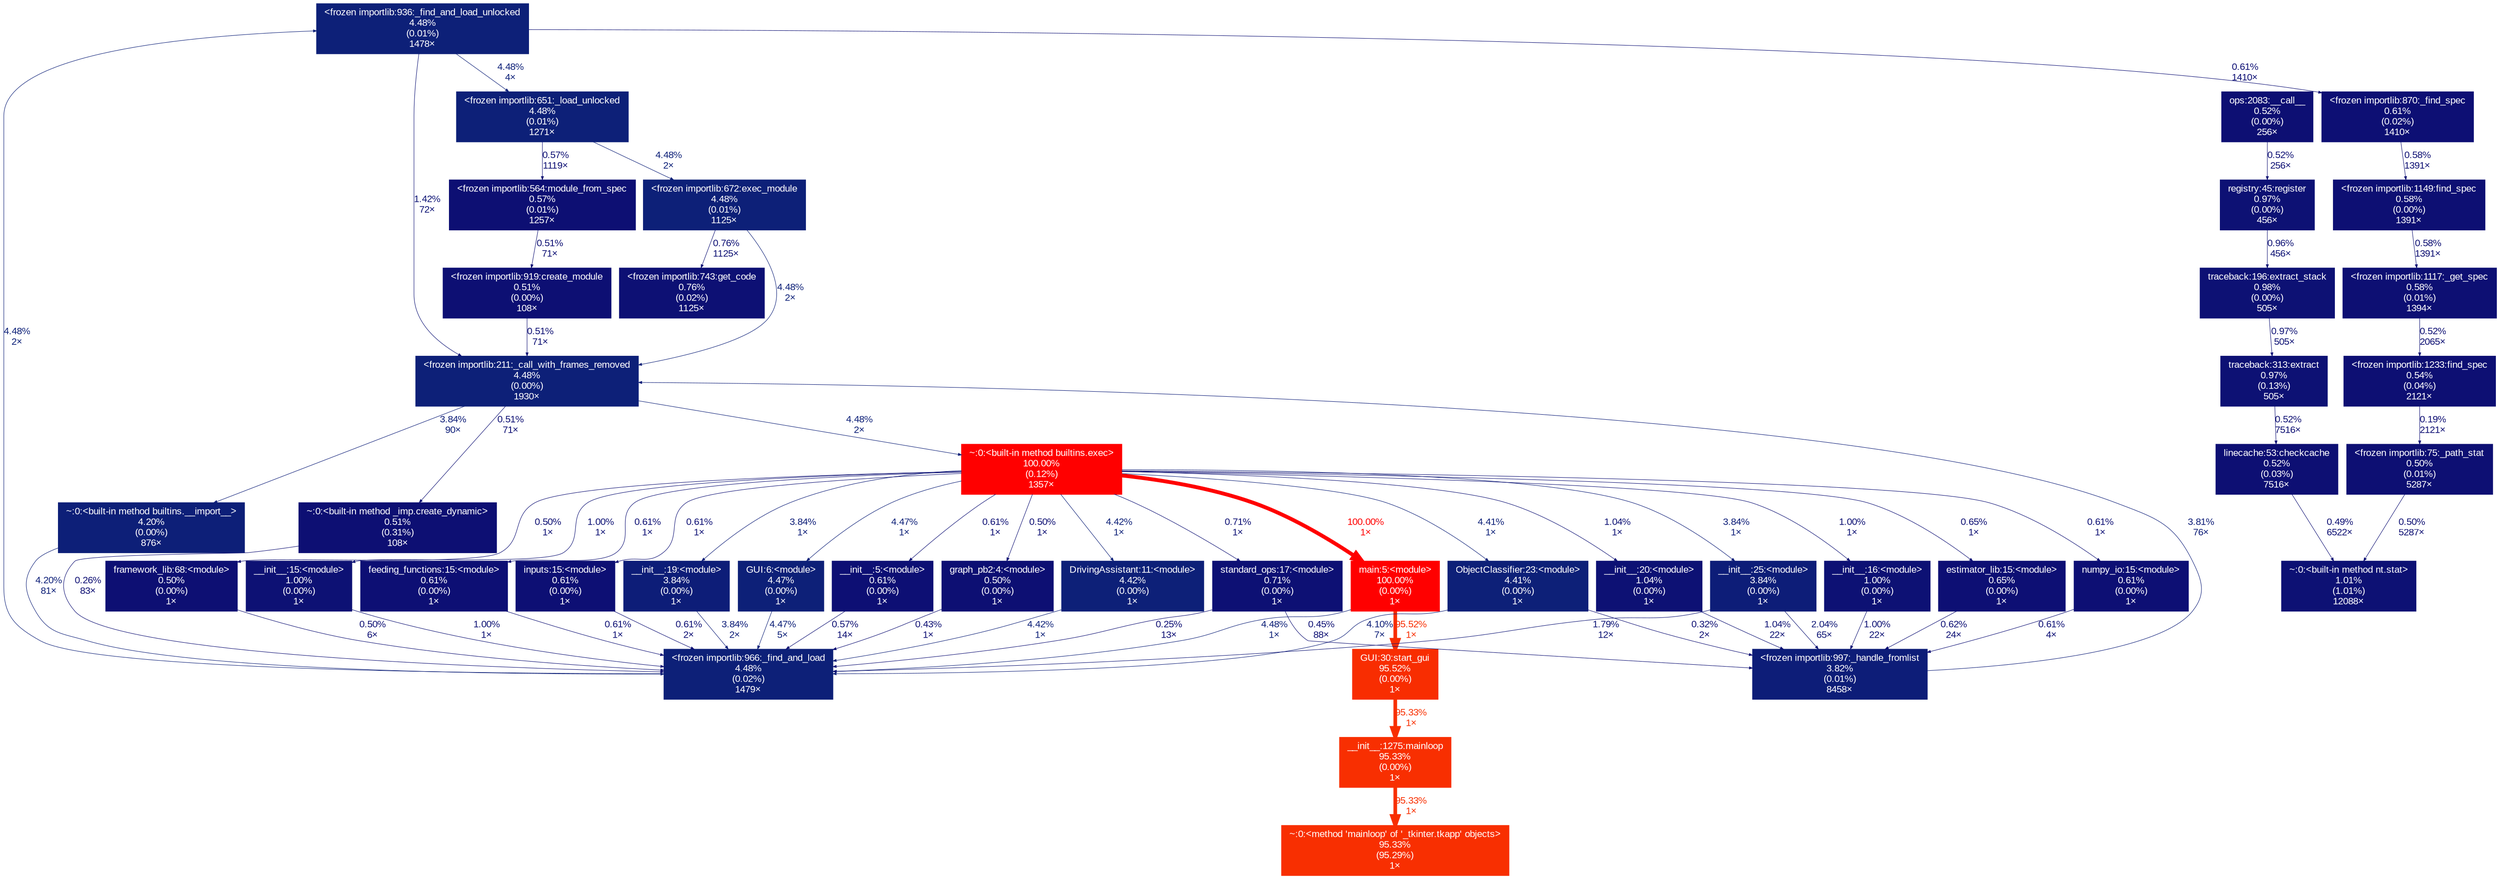 digraph {
	graph [fontname=Arial, nodesep=0.125, ranksep=0.25];
	node [fontcolor=white, fontname=Arial, height=0, shape=box, style=filled, width=0];
	edge [fontname=Arial];
	101 [color="#0d1174", fontcolor="#ffffff", fontsize="10.00", label="~:0:<built-in method nt.stat>\n1.01%\n(1.01%)\n12088×", tooltip="~"];
	102 [color="#0d0f73", fontcolor="#ffffff", fontsize="10.00", label="<frozen importlib:75:_path_stat\n0.50%\n(0.01%)\n5287×", tooltip="<frozen importlib._bootstrap_external>"];
	102 -> 101 [arrowsize="0.35", color="#0d0f73", fontcolor="#0d0f73", fontsize="10.00", label="0.50%\n5287×", labeldistance="0.50", penwidth="0.50"];
	104 [color="#0d0f73", fontcolor="#ffffff", fontsize="10.00", label="linecache:53:checkcache\n0.52%\n(0.03%)\n7516×", tooltip="C:\\Users\\Thayer\\AppData\\Local\\Programs\\Python\\Python36\\lib\\linecache.py"];
	104 -> 101 [arrowsize="0.35", color="#0d0f73", fontcolor="#0d0f73", fontsize="10.00", label="0.49%\n6522×", labeldistance="0.50", penwidth="0.50"];
	113 [color="#0d2078", fontcolor="#ffffff", fontsize="10.00", label="GUI:6:<module>\n4.47%\n(0.00%)\n1×", tooltip="C:\\Users\\Thayer\\GitHub\\DeepEye\\src\\driving_assistant\\user_interface\\GUI.py"];
	113 -> 317 [arrowsize="0.35", color="#0d2078", fontcolor="#0d2078", fontsize="10.00", label="4.47%\n5×", labeldistance="0.50", penwidth="0.50"];
	317 [color="#0d2078", fontcolor="#ffffff", fontsize="10.00", label="<frozen importlib:966:_find_and_load\n4.48%\n(0.02%)\n1479×", tooltip="<frozen importlib._bootstrap>"];
	317 -> 797 [arrowsize="0.35", color="#0d2078", fontcolor="#0d2078", fontsize="10.00", label="4.48%\n2×", labeldistance="0.50", penwidth="0.50"];
	360 [color="#0d0f74", fontcolor="#ffffff", fontsize="10.00", label="__init__:5:<module>\n0.61%\n(0.00%)\n1×", tooltip="C:\\Users\\Thayer\\AppData\\Roaming\\Python\\Python36\\site-packages\\pandas\\__init__.py"];
	360 -> 317 [arrowsize="0.35", color="#0d0f73", fontcolor="#0d0f73", fontsize="10.00", label="0.57%\n14×", labeldistance="0.50", penwidth="0.50"];
	490 [color="#ff0000", fontcolor="#ffffff", fontsize="10.00", label="main:5:<module>\n100.00%\n(0.00%)\n1×", tooltip="main.py"];
	490 -> 317 [arrowsize="0.35", color="#0d2078", fontcolor="#0d2078", fontsize="10.00", label="4.48%\n1×", labeldistance="0.50", penwidth="0.50"];
	490 -> 3432 [arrowsize="0.98", color="#f82d01", fontcolor="#f82d01", fontsize="10.00", label="95.52%\n1×", labeldistance="3.82", penwidth="3.82"];
	507 [color="#0d1174", fontcolor="#ffffff", fontsize="10.00", label="traceback:313:extract\n0.97%\n(0.13%)\n505×", tooltip="C:\\Users\\Thayer\\AppData\\Local\\Programs\\Python\\Python36\\lib\\traceback.py"];
	507 -> 104 [arrowsize="0.35", color="#0d0f73", fontcolor="#0d0f73", fontsize="10.00", label="0.52%\n7516×", labeldistance="0.50", penwidth="0.50"];
	514 [color="#0d2078", fontcolor="#ffffff", fontsize="10.00", label="ObjectClassifier:23:<module>\n4.41%\n(0.00%)\n1×", tooltip="C:\\Users\\Thayer\\GitHub\\DeepEye\\src\\object_classifier\\ObjectClassifier.py"];
	514 -> 317 [arrowsize="0.35", color="#0d1e78", fontcolor="#0d1e78", fontsize="10.00", label="4.10%\n7×", labeldistance="0.50", penwidth="0.50"];
	514 -> 551 [arrowsize="0.35", color="#0d0e73", fontcolor="#0d0e73", fontsize="10.00", label="0.32%\n2×", labeldistance="0.50", penwidth="0.50"];
	551 [color="#0d1d78", fontcolor="#ffffff", fontsize="10.00", label="<frozen importlib:997:_handle_fromlist\n3.82%\n(0.01%)\n8458×", tooltip="<frozen importlib._bootstrap>"];
	551 -> 1418 [arrowsize="0.35", color="#0d1d78", fontcolor="#0d1d78", fontsize="10.00", label="3.81%\n76×", labeldistance="0.50", penwidth="0.50"];
	552 [color="#0d0f73", fontcolor="#ffffff", fontsize="10.00", label="<frozen importlib:1117:_get_spec\n0.58%\n(0.01%)\n1394×", tooltip="<frozen importlib._bootstrap_external>"];
	552 -> 799 [arrowsize="0.35", color="#0d0f73", fontcolor="#0d0f73", fontsize="10.00", label="0.52%\n2065×", labeldistance="0.50", penwidth="0.50"];
	559 [color="#0d1d78", fontcolor="#ffffff", fontsize="10.00", label="__init__:25:<module>\n3.84%\n(0.00%)\n1×", tooltip="C:\\Users\\Thayer\\AppData\\Local\\Programs\\Python\\Python36\\lib\\site-packages\\tensorflow\\python\\__init__.py"];
	559 -> 317 [arrowsize="0.35", color="#0d1475", fontcolor="#0d1475", fontsize="10.00", label="1.79%\n12×", labeldistance="0.50", penwidth="0.50"];
	559 -> 551 [arrowsize="0.35", color="#0d1575", fontcolor="#0d1575", fontsize="10.00", label="2.04%\n65×", labeldistance="0.50", penwidth="0.50"];
	571 [color="#0d1174", fontcolor="#ffffff", fontsize="10.00", label="traceback:196:extract_stack\n0.98%\n(0.00%)\n505×", tooltip="C:\\Users\\Thayer\\AppData\\Local\\Programs\\Python\\Python36\\lib\\traceback.py"];
	571 -> 507 [arrowsize="0.35", color="#0d1174", fontcolor="#0d1174", fontsize="10.00", label="0.97%\n505×", labeldistance="0.50", penwidth="0.50"];
	797 [color="#0d2078", fontcolor="#ffffff", fontsize="10.00", label="<frozen importlib:936:_find_and_load_unlocked\n4.48%\n(0.01%)\n1478×", tooltip="<frozen importlib._bootstrap>"];
	797 -> 1418 [arrowsize="0.35", color="#0d1375", fontcolor="#0d1375", fontsize="10.00", label="1.42%\n72×", labeldistance="0.50", penwidth="0.50"];
	797 -> 1543 [arrowsize="0.35", color="#0d2078", fontcolor="#0d2078", fontsize="10.00", label="4.48%\n4×", labeldistance="0.50", penwidth="0.50"];
	797 -> 3061 [arrowsize="0.35", color="#0d0f74", fontcolor="#0d0f74", fontsize="10.00", label="0.61%\n1410×", labeldistance="0.50", penwidth="0.50"];
	799 [color="#0d0f73", fontcolor="#ffffff", fontsize="10.00", label="<frozen importlib:1233:find_spec\n0.54%\n(0.04%)\n2121×", tooltip="<frozen importlib._bootstrap_external>"];
	799 -> 102 [arrowsize="0.35", color="#0d0e73", fontcolor="#0d0e73", fontsize="10.00", label="0.19%\n2121×", labeldistance="0.50", penwidth="0.50"];
	1061 [color="#0d2078", fontcolor="#ffffff", fontsize="10.00", label="DrivingAssistant:11:<module>\n4.42%\n(0.00%)\n1×", tooltip="C:\\Users\\Thayer\\GitHub\\DeepEye\\src\\driving_assistant\\DrivingAssistant.py"];
	1061 -> 317 [arrowsize="0.35", color="#0d2078", fontcolor="#0d2078", fontsize="10.00", label="4.42%\n1×", labeldistance="0.50", penwidth="0.50"];
	1360 [color="#0d0f74", fontcolor="#ffffff", fontsize="10.00", label="feeding_functions:15:<module>\n0.61%\n(0.00%)\n1×", tooltip="C:\\Users\\Thayer\\AppData\\Local\\Programs\\Python\\Python36\\lib\\site-packages\\tensorflow\\python\\estimator\\inputs\\queues\\feeding_functions.py"];
	1360 -> 317 [arrowsize="0.35", color="#0d0f74", fontcolor="#0d0f74", fontsize="10.00", label="0.61%\n1×", labeldistance="0.50", penwidth="0.50"];
	1417 [color="#0d1f78", fontcolor="#ffffff", fontsize="10.00", label="~:0:<built-in method builtins.__import__>\n4.20%\n(0.00%)\n876×", tooltip="~"];
	1417 -> 317 [arrowsize="0.35", color="#0d1f78", fontcolor="#0d1f78", fontsize="10.00", label="4.20%\n81×", labeldistance="0.50", penwidth="0.50"];
	1418 [color="#0d2078", fontcolor="#ffffff", fontsize="10.00", label="<frozen importlib:211:_call_with_frames_removed\n4.48%\n(0.00%)\n1930×", tooltip="<frozen importlib._bootstrap>"];
	1418 -> 1417 [arrowsize="0.35", color="#0d1d78", fontcolor="#0d1d78", fontsize="10.00", label="3.84%\n90×", labeldistance="0.50", penwidth="0.50"];
	1418 -> 1482 [arrowsize="0.35", color="#0d2078", fontcolor="#0d2078", fontsize="10.00", label="4.48%\n2×", labeldistance="0.50", penwidth="0.50"];
	1418 -> 1816 [arrowsize="0.35", color="#0d0f73", fontcolor="#0d0f73", fontsize="10.00", label="0.51%\n71×", labeldistance="0.50", penwidth="0.50"];
	1482 [color="#ff0000", fontcolor="#ffffff", fontsize="10.00", label="~:0:<built-in method builtins.exec>\n100.00%\n(0.12%)\n1357×", tooltip="~"];
	1482 -> 113 [arrowsize="0.35", color="#0d2078", fontcolor="#0d2078", fontsize="10.00", label="4.47%\n1×", labeldistance="0.50", penwidth="0.50"];
	1482 -> 360 [arrowsize="0.35", color="#0d0f74", fontcolor="#0d0f74", fontsize="10.00", label="0.61%\n1×", labeldistance="0.50", penwidth="0.50"];
	1482 -> 490 [arrowsize="1.00", color="#ff0000", fontcolor="#ff0000", fontsize="10.00", label="100.00%\n1×", labeldistance="4.00", penwidth="4.00"];
	1482 -> 514 [arrowsize="0.35", color="#0d2078", fontcolor="#0d2078", fontsize="10.00", label="4.41%\n1×", labeldistance="0.50", penwidth="0.50"];
	1482 -> 559 [arrowsize="0.35", color="#0d1d78", fontcolor="#0d1d78", fontsize="10.00", label="3.84%\n1×", labeldistance="0.50", penwidth="0.50"];
	1482 -> 1061 [arrowsize="0.35", color="#0d2078", fontcolor="#0d2078", fontsize="10.00", label="4.42%\n1×", labeldistance="0.50", penwidth="0.50"];
	1482 -> 1360 [arrowsize="0.35", color="#0d0f74", fontcolor="#0d0f74", fontsize="10.00", label="0.61%\n1×", labeldistance="0.50", penwidth="0.50"];
	1482 -> 1531 [arrowsize="0.35", color="#0d1d78", fontcolor="#0d1d78", fontsize="10.00", label="3.84%\n1×", labeldistance="0.50", penwidth="0.50"];
	1482 -> 2944 [arrowsize="0.35", color="#0d1174", fontcolor="#0d1174", fontsize="10.00", label="1.04%\n1×", labeldistance="0.50", penwidth="0.50"];
	1482 -> 2945 [arrowsize="0.35", color="#0d1174", fontcolor="#0d1174", fontsize="10.00", label="1.00%\n1×", labeldistance="0.50", penwidth="0.50"];
	1482 -> 3070 [arrowsize="0.35", color="#0d0f73", fontcolor="#0d0f73", fontsize="10.00", label="0.50%\n1×", labeldistance="0.50", penwidth="0.50"];
	1482 -> 3076 [arrowsize="0.35", color="#0d0f73", fontcolor="#0d0f73", fontsize="10.00", label="0.50%\n1×", labeldistance="0.50", penwidth="0.50"];
	1482 -> 3081 [arrowsize="0.35", color="#0d1074", fontcolor="#0d1074", fontsize="10.00", label="0.71%\n1×", labeldistance="0.50", penwidth="0.50"];
	1482 -> 3087 [arrowsize="0.35", color="#0d1174", fontcolor="#0d1174", fontsize="10.00", label="1.00%\n1×", labeldistance="0.50", penwidth="0.50"];
	1482 -> 3108 [arrowsize="0.35", color="#0d0f74", fontcolor="#0d0f74", fontsize="10.00", label="0.65%\n1×", labeldistance="0.50", penwidth="0.50"];
	1482 -> 3110 [arrowsize="0.35", color="#0d0f74", fontcolor="#0d0f74", fontsize="10.00", label="0.61%\n1×", labeldistance="0.50", penwidth="0.50"];
	1482 -> 3111 [arrowsize="0.35", color="#0d0f74", fontcolor="#0d0f74", fontsize="10.00", label="0.61%\n1×", labeldistance="0.50", penwidth="0.50"];
	1531 [color="#0d1d78", fontcolor="#ffffff", fontsize="10.00", label="__init__:19:<module>\n3.84%\n(0.00%)\n1×", tooltip="C:\\Users\\Thayer\\AppData\\Local\\Programs\\Python\\Python36\\lib\\site-packages\\tensorflow\\__init__.py"];
	1531 -> 317 [arrowsize="0.35", color="#0d1d78", fontcolor="#0d1d78", fontsize="10.00", label="3.84%\n2×", labeldistance="0.50", penwidth="0.50"];
	1542 [color="#0d0f73", fontcolor="#ffffff", fontsize="10.00", label="<frozen importlib:564:module_from_spec\n0.57%\n(0.01%)\n1257×", tooltip="<frozen importlib._bootstrap>"];
	1542 -> 3007 [arrowsize="0.35", color="#0d0f73", fontcolor="#0d0f73", fontsize="10.00", label="0.51%\n71×", labeldistance="0.50", penwidth="0.50"];
	1543 [color="#0d2078", fontcolor="#ffffff", fontsize="10.00", label="<frozen importlib:651:_load_unlocked\n4.48%\n(0.01%)\n1271×", tooltip="<frozen importlib._bootstrap>"];
	1543 -> 1542 [arrowsize="0.35", color="#0d0f73", fontcolor="#0d0f73", fontsize="10.00", label="0.57%\n1119×", labeldistance="0.50", penwidth="0.50"];
	1543 -> 3006 [arrowsize="0.35", color="#0d2078", fontcolor="#0d2078", fontsize="10.00", label="4.48%\n2×", labeldistance="0.50", penwidth="0.50"];
	1816 [color="#0d0f73", fontcolor="#ffffff", fontsize="10.00", label="~:0:<built-in method _imp.create_dynamic>\n0.51%\n(0.31%)\n108×", tooltip="~"];
	1816 -> 317 [arrowsize="0.35", color="#0d0e73", fontcolor="#0d0e73", fontsize="10.00", label="0.26%\n83×", labeldistance="0.50", penwidth="0.50"];
	2944 [color="#0d1174", fontcolor="#ffffff", fontsize="10.00", label="__init__:20:<module>\n1.04%\n(0.00%)\n1×", tooltip="C:\\Users\\Thayer\\AppData\\Local\\Programs\\Python\\Python36\\lib\\site-packages\\tensorflow\\python\\keras\\__init__.py"];
	2944 -> 551 [arrowsize="0.35", color="#0d1174", fontcolor="#0d1174", fontsize="10.00", label="1.04%\n22×", labeldistance="0.50", penwidth="0.50"];
	2945 [color="#0d1174", fontcolor="#ffffff", fontsize="10.00", label="__init__:16:<module>\n1.00%\n(0.00%)\n1×", tooltip="C:\\Users\\Thayer\\AppData\\Local\\Programs\\Python\\Python36\\lib\\site-packages\\tensorflow\\python\\keras\\_impl\\keras\\__init__.py"];
	2945 -> 551 [arrowsize="0.35", color="#0d1174", fontcolor="#0d1174", fontsize="10.00", label="1.00%\n22×", labeldistance="0.50", penwidth="0.50"];
	3006 [color="#0d2078", fontcolor="#ffffff", fontsize="10.00", label="<frozen importlib:672:exec_module\n4.48%\n(0.01%)\n1125×", tooltip="<frozen importlib._bootstrap_external>"];
	3006 -> 1418 [arrowsize="0.35", color="#0d2078", fontcolor="#0d2078", fontsize="10.00", label="4.48%\n2×", labeldistance="0.50", penwidth="0.50"];
	3006 -> 3010 [arrowsize="0.35", color="#0d1074", fontcolor="#0d1074", fontsize="10.00", label="0.76%\n1125×", labeldistance="0.50", penwidth="0.50"];
	3007 [color="#0d0f73", fontcolor="#ffffff", fontsize="10.00", label="<frozen importlib:919:create_module\n0.51%\n(0.00%)\n108×", tooltip="<frozen importlib._bootstrap_external>"];
	3007 -> 1418 [arrowsize="0.35", color="#0d0f73", fontcolor="#0d0f73", fontsize="10.00", label="0.51%\n71×", labeldistance="0.50", penwidth="0.50"];
	3010 [color="#0d1074", fontcolor="#ffffff", fontsize="10.00", label="<frozen importlib:743:get_code\n0.76%\n(0.02%)\n1125×", tooltip="<frozen importlib._bootstrap_external>"];
	3061 [color="#0d0f74", fontcolor="#ffffff", fontsize="10.00", label="<frozen importlib:870:_find_spec\n0.61%\n(0.02%)\n1410×", tooltip="<frozen importlib._bootstrap>"];
	3061 -> 3330 [arrowsize="0.35", color="#0d0f73", fontcolor="#0d0f73", fontsize="10.00", label="0.58%\n1391×", labeldistance="0.50", penwidth="0.50"];
	3070 [color="#0d0f73", fontcolor="#ffffff", fontsize="10.00", label="graph_pb2:4:<module>\n0.50%\n(0.00%)\n1×", tooltip="C:\\Users\\Thayer\\AppData\\Local\\Programs\\Python\\Python36\\lib\\site-packages\\tensorflow\\core\\framework\\graph_pb2.py"];
	3070 -> 317 [arrowsize="0.35", color="#0d0e73", fontcolor="#0d0e73", fontsize="10.00", label="0.43%\n1×", labeldistance="0.50", penwidth="0.50"];
	3076 [color="#0d0f73", fontcolor="#ffffff", fontsize="10.00", label="framework_lib:68:<module>\n0.50%\n(0.00%)\n1×", tooltip="C:\\Users\\Thayer\\AppData\\Local\\Programs\\Python\\Python36\\lib\\site-packages\\tensorflow\\python\\framework\\framework_lib.py"];
	3076 -> 317 [arrowsize="0.35", color="#0d0f73", fontcolor="#0d0f73", fontsize="10.00", label="0.50%\n6×", labeldistance="0.50", penwidth="0.50"];
	3081 [color="#0d1074", fontcolor="#ffffff", fontsize="10.00", label="standard_ops:17:<module>\n0.71%\n(0.00%)\n1×", tooltip="C:\\Users\\Thayer\\AppData\\Local\\Programs\\Python\\Python36\\lib\\site-packages\\tensorflow\\python\\ops\\standard_ops.py"];
	3081 -> 317 [arrowsize="0.35", color="#0d0e73", fontcolor="#0d0e73", fontsize="10.00", label="0.25%\n13×", labeldistance="0.50", penwidth="0.50"];
	3081 -> 551 [arrowsize="0.35", color="#0d0f73", fontcolor="#0d0f73", fontsize="10.00", label="0.45%\n88×", labeldistance="0.50", penwidth="0.50"];
	3087 [color="#0d1174", fontcolor="#ffffff", fontsize="10.00", label="__init__:15:<module>\n1.00%\n(0.00%)\n1×", tooltip="C:\\Users\\Thayer\\AppData\\Local\\Programs\\Python\\Python36\\lib\\site-packages\\tensorflow\\python\\keras\\activations\\__init__.py"];
	3087 -> 317 [arrowsize="0.35", color="#0d1174", fontcolor="#0d1174", fontsize="10.00", label="1.00%\n1×", labeldistance="0.50", penwidth="0.50"];
	3108 [color="#0d0f74", fontcolor="#ffffff", fontsize="10.00", label="estimator_lib:15:<module>\n0.65%\n(0.00%)\n1×", tooltip="C:\\Users\\Thayer\\AppData\\Local\\Programs\\Python\\Python36\\lib\\site-packages\\tensorflow\\python\\estimator\\estimator_lib.py"];
	3108 -> 551 [arrowsize="0.35", color="#0d0f74", fontcolor="#0d0f74", fontsize="10.00", label="0.62%\n24×", labeldistance="0.50", penwidth="0.50"];
	3110 [color="#0d0f74", fontcolor="#ffffff", fontsize="10.00", label="inputs:15:<module>\n0.61%\n(0.00%)\n1×", tooltip="C:\\Users\\Thayer\\AppData\\Local\\Programs\\Python\\Python36\\lib\\site-packages\\tensorflow\\python\\estimator\\inputs\\inputs.py"];
	3110 -> 317 [arrowsize="0.35", color="#0d0f74", fontcolor="#0d0f74", fontsize="10.00", label="0.61%\n2×", labeldistance="0.50", penwidth="0.50"];
	3111 [color="#0d0f74", fontcolor="#ffffff", fontsize="10.00", label="numpy_io:15:<module>\n0.61%\n(0.00%)\n1×", tooltip="C:\\Users\\Thayer\\AppData\\Local\\Programs\\Python\\Python36\\lib\\site-packages\\tensorflow\\python\\estimator\\inputs\\numpy_io.py"];
	3111 -> 551 [arrowsize="0.35", color="#0d0f74", fontcolor="#0d0f74", fontsize="10.00", label="0.61%\n4×", labeldistance="0.50", penwidth="0.50"];
	3330 [color="#0d0f73", fontcolor="#ffffff", fontsize="10.00", label="<frozen importlib:1149:find_spec\n0.58%\n(0.00%)\n1391×", tooltip="<frozen importlib._bootstrap_external>"];
	3330 -> 552 [arrowsize="0.35", color="#0d0f73", fontcolor="#0d0f73", fontsize="10.00", label="0.58%\n1391×", labeldistance="0.50", penwidth="0.50"];
	3432 [color="#f82d01", fontcolor="#ffffff", fontsize="10.00", label="GUI:30:start_gui\n95.52%\n(0.00%)\n1×", tooltip="C:\\Users\\Thayer\\GitHub\\DeepEye\\src\\driving_assistant\\user_interface\\GUI.py"];
	3432 -> 3576 [arrowsize="0.98", color="#f82f01", fontcolor="#f82f01", fontsize="10.00", label="95.33%\n1×", labeldistance="3.81", penwidth="3.81"];
	3544 [color="#0d1174", fontcolor="#ffffff", fontsize="10.00", label="registry:45:register\n0.97%\n(0.00%)\n456×", tooltip="C:\\Users\\Thayer\\AppData\\Local\\Programs\\Python\\Python36\\lib\\site-packages\\tensorflow\\python\\framework\\registry.py"];
	3544 -> 571 [arrowsize="0.35", color="#0d1174", fontcolor="#0d1174", fontsize="10.00", label="0.96%\n456×", labeldistance="0.50", penwidth="0.50"];
	3576 [color="#f82f01", fontcolor="#ffffff", fontsize="10.00", label="__init__:1275:mainloop\n95.33%\n(0.00%)\n1×", tooltip="C:\\Users\\Thayer\\AppData\\Local\\Programs\\Python\\Python36\\lib\\tkinter\\__init__.py"];
	3576 -> 3585 [arrowsize="0.98", color="#f82f01", fontcolor="#f82f01", fontsize="10.00", label="95.33%\n1×", labeldistance="3.81", penwidth="3.81"];
	3585 [color="#f82f01", fontcolor="#ffffff", fontsize="10.00", label="~:0:<method 'mainloop' of '_tkinter.tkapp' objects>\n95.33%\n(95.29%)\n1×", tooltip="~"];
	4745 [color="#0d0f73", fontcolor="#ffffff", fontsize="10.00", label="ops:2083:__call__\n0.52%\n(0.00%)\n256×", tooltip="C:\\Users\\Thayer\\AppData\\Local\\Programs\\Python\\Python36\\lib\\site-packages\\tensorflow\\python\\framework\\ops.py"];
	4745 -> 3544 [arrowsize="0.35", color="#0d0f73", fontcolor="#0d0f73", fontsize="10.00", label="0.52%\n256×", labeldistance="0.50", penwidth="0.50"];
}
